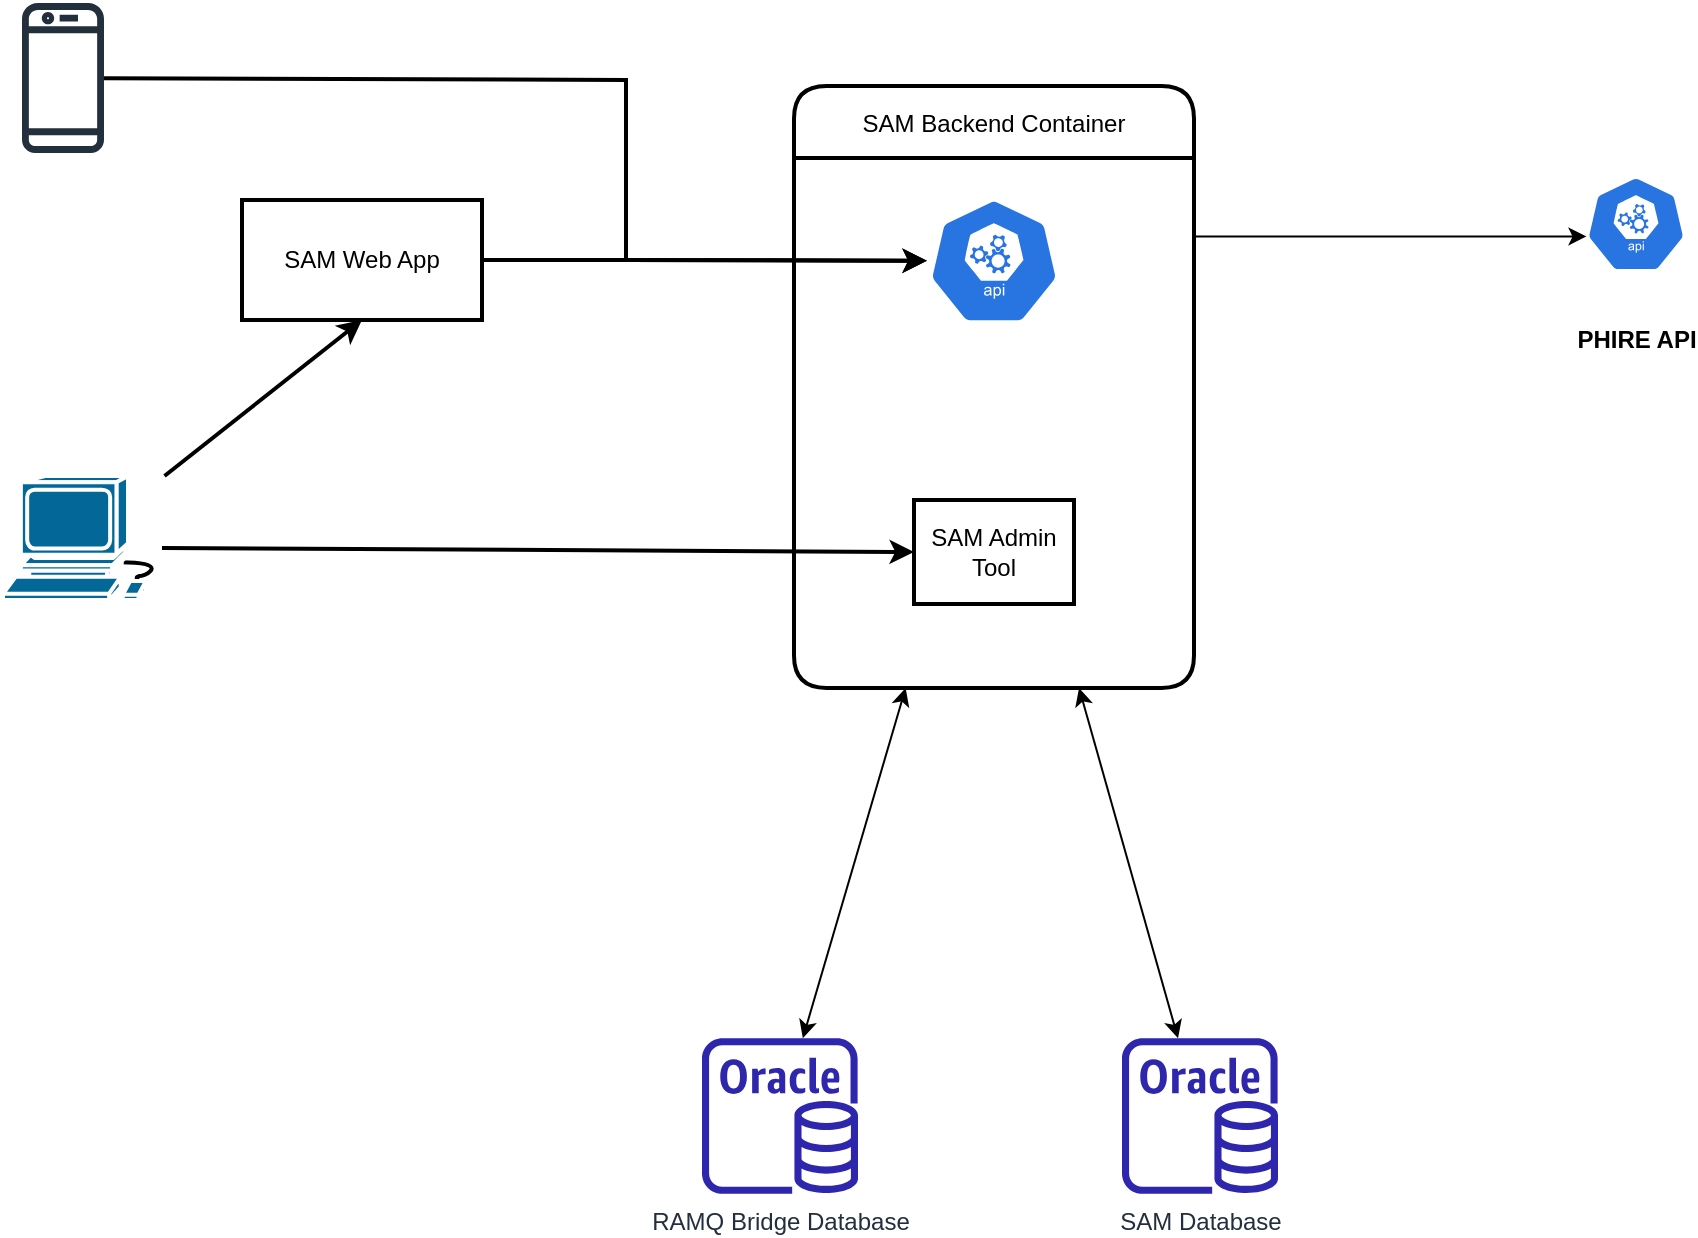 <mxfile version="20.2.3" type="device" pages="2"><diagram id="LH8D88tRAmaJe7LJaY00" name="sam"><mxGraphModel dx="1673" dy="1045" grid="1" gridSize="10" guides="1" tooltips="1" connect="1" arrows="1" fold="1" page="1" pageScale="1" pageWidth="1100" pageHeight="850" math="0" shadow="0"><root><mxCell id="0"/><mxCell id="1" parent="0"/><mxCell id="DPgULSc5egSfb5cOn5Uz-1" value="" style="sketch=0;outlineConnect=0;fontColor=#232F3E;gradientColor=none;fillColor=#232F3D;strokeColor=none;dashed=0;verticalLabelPosition=bottom;verticalAlign=top;align=center;html=1;fontSize=12;fontStyle=0;aspect=fixed;pointerEvents=1;shape=mxgraph.aws4.mobile_client;" parent="1" vertex="1"><mxGeometry x="48" y="81" width="41" height="78" as="geometry"/></mxCell><mxCell id="DPgULSc5egSfb5cOn5Uz-2" value="" style="shape=mxgraph.cisco.computers_and_peripherals.workstation;html=1;pointerEvents=1;dashed=0;fillColor=#036897;strokeColor=#ffffff;strokeWidth=2;verticalLabelPosition=bottom;verticalAlign=top;align=center;outlineConnect=0;" parent="1" vertex="1"><mxGeometry x="38.5" y="319" width="83" height="62" as="geometry"/></mxCell><mxCell id="DPgULSc5egSfb5cOn5Uz-4" value="SAM Web App" style="rounded=0;whiteSpace=wrap;html=1;strokeWidth=2;" parent="1" vertex="1"><mxGeometry x="158" y="181" width="120" height="60" as="geometry"/></mxCell><mxCell id="DPgULSc5egSfb5cOn5Uz-5" value="" style="sketch=0;html=1;dashed=0;whitespace=wrap;fillColor=#2875E2;strokeColor=#ffffff;points=[[0.005,0.63,0],[0.1,0.2,0],[0.9,0.2,0],[0.5,0,0],[0.995,0.63,0],[0.72,0.99,0],[0.5,1,0],[0.28,0.99,0]];shape=mxgraph.kubernetes.icon;prIcon=api" parent="1" vertex="1"><mxGeometry x="500.5" y="180" width="67" height="63" as="geometry"/></mxCell><mxCell id="DPgULSc5egSfb5cOn5Uz-9" value="SAM Database" style="sketch=0;outlineConnect=0;fontColor=#232F3E;gradientColor=none;fillColor=#2E27AD;strokeColor=none;dashed=0;verticalLabelPosition=bottom;verticalAlign=top;align=center;html=1;fontSize=12;fontStyle=0;aspect=fixed;pointerEvents=1;shape=mxgraph.aws4.rds_oracle_instance;" parent="1" vertex="1"><mxGeometry x="598" y="600" width="78" height="78" as="geometry"/></mxCell><mxCell id="DPgULSc5egSfb5cOn5Uz-12" value="SAM Admin Tool" style="rounded=0;whiteSpace=wrap;html=1;strokeWidth=2;" parent="1" vertex="1"><mxGeometry x="494" y="331" width="80" height="52" as="geometry"/></mxCell><mxCell id="DPgULSc5egSfb5cOn5Uz-21" value="" style="endArrow=classic;html=1;rounded=0;strokeWidth=2;" parent="1" source="DPgULSc5egSfb5cOn5Uz-1" target="DPgULSc5egSfb5cOn5Uz-5" edge="1"><mxGeometry width="50" height="50" relative="1" as="geometry"><mxPoint x="250" y="501" as="sourcePoint"/><mxPoint x="300" y="451" as="targetPoint"/><Array as="points"><mxPoint x="350" y="121"/><mxPoint x="350" y="211"/></Array></mxGeometry></mxCell><mxCell id="DPgULSc5egSfb5cOn5Uz-22" value="" style="endArrow=classic;html=1;rounded=0;strokeWidth=2;entryX=0.5;entryY=1;entryDx=0;entryDy=0;" parent="1" source="DPgULSc5egSfb5cOn5Uz-2" target="DPgULSc5egSfb5cOn5Uz-4" edge="1"><mxGeometry width="50" height="50" relative="1" as="geometry"><mxPoint x="100" y="271" as="sourcePoint"/><mxPoint x="150" y="221" as="targetPoint"/></mxGeometry></mxCell><mxCell id="DPgULSc5egSfb5cOn5Uz-24" value="" style="endArrow=classic;html=1;rounded=0;strokeWidth=2;exitX=1;exitY=0.5;exitDx=0;exitDy=0;" parent="1" source="DPgULSc5egSfb5cOn5Uz-4" target="DPgULSc5egSfb5cOn5Uz-5" edge="1"><mxGeometry width="50" height="50" relative="1" as="geometry"><mxPoint x="330" y="173" as="sourcePoint"/><mxPoint x="490.335" y="210.69" as="targetPoint"/><Array as="points"><mxPoint x="350" y="211"/></Array></mxGeometry></mxCell><mxCell id="DPgULSc5egSfb5cOn5Uz-26" value="" style="endArrow=classic;html=1;rounded=0;strokeWidth=2;entryX=0;entryY=0.5;entryDx=0;entryDy=0;" parent="1" target="DPgULSc5egSfb5cOn5Uz-12" edge="1"><mxGeometry width="50" height="50" relative="1" as="geometry"><mxPoint x="118" y="355" as="sourcePoint"/><mxPoint x="200" y="221" as="targetPoint"/></mxGeometry></mxCell><mxCell id="DPgULSc5egSfb5cOn5Uz-29" value="RAMQ Bridge Database" style="sketch=0;outlineConnect=0;fontColor=#232F3E;gradientColor=none;fillColor=#2E27AD;strokeColor=none;dashed=0;verticalLabelPosition=bottom;verticalAlign=top;align=center;html=1;fontSize=12;fontStyle=0;aspect=fixed;pointerEvents=1;shape=mxgraph.aws4.rds_oracle_instance;" parent="1" vertex="1"><mxGeometry x="388" y="600" width="78" height="78" as="geometry"/></mxCell><mxCell id="RlYyDm0CZQr2DvvC4wMH-3" value="SAM Backend Container" style="swimlane;rounded=1;fontSize=12;fontColor=#000000;strokeWidth=2;fontStyle=0;startSize=36;" vertex="1" parent="1"><mxGeometry x="434" y="124" width="200" height="301" as="geometry"/></mxCell><mxCell id="RlYyDm0CZQr2DvvC4wMH-4" value="" style="endArrow=classic;startArrow=classic;html=1;rounded=0;fontSize=10;fontColor=#000000;strokeWidth=1;" edge="1" parent="1" source="RlYyDm0CZQr2DvvC4wMH-3" target="DPgULSc5egSfb5cOn5Uz-29"><mxGeometry width="50" height="50" relative="1" as="geometry"><mxPoint x="408" y="460" as="sourcePoint"/><mxPoint x="148" y="670" as="targetPoint"/></mxGeometry></mxCell><mxCell id="RlYyDm0CZQr2DvvC4wMH-5" value="" style="endArrow=classic;startArrow=classic;html=1;rounded=0;fontSize=10;fontColor=#000000;strokeWidth=1;" edge="1" parent="1" source="RlYyDm0CZQr2DvvC4wMH-3" target="DPgULSc5egSfb5cOn5Uz-9"><mxGeometry width="50" height="50" relative="1" as="geometry"><mxPoint x="498" y="430" as="sourcePoint"/><mxPoint x="548" y="590" as="targetPoint"/></mxGeometry></mxCell><mxCell id="RlYyDm0CZQr2DvvC4wMH-8" value="&lt;br&gt;&lt;br&gt;&lt;br&gt;&lt;br&gt;&lt;br&gt;&lt;br&gt;&lt;br&gt;&lt;br&gt;&lt;b&gt;PHIRE API&lt;/b&gt;" style="sketch=0;html=1;dashed=0;whitespace=wrap;fillColor=#2875E2;strokeColor=#ffffff;points=[[0.005,0.63,0],[0.1,0.2,0],[0.9,0.2,0],[0.5,0,0],[0.995,0.63,0],[0.72,0.99,0],[0.5,1,0],[0.28,0.99,0]];shape=mxgraph.kubernetes.icon;prIcon=api;rounded=1;fontSize=12;fontColor=#000000;" vertex="1" parent="1"><mxGeometry x="830" y="169" width="50" height="48" as="geometry"/></mxCell><mxCell id="RlYyDm0CZQr2DvvC4wMH-10" value="" style="endArrow=classic;html=1;rounded=0;fontSize=12;fontColor=#000000;strokeWidth=1;entryX=0.005;entryY=0.63;entryDx=0;entryDy=0;entryPerimeter=0;exitX=1;exitY=0.25;exitDx=0;exitDy=0;" edge="1" parent="1" source="RlYyDm0CZQr2DvvC4wMH-3" target="RlYyDm0CZQr2DvvC4wMH-8"><mxGeometry width="50" height="50" relative="1" as="geometry"><mxPoint x="720" y="310" as="sourcePoint"/><mxPoint x="770" y="260" as="targetPoint"/></mxGeometry></mxCell></root></mxGraphModel></diagram><diagram id="K9J0mRjo13G4A5B1Z9ir" name="PHIRE - Microservices"><mxGraphModel dx="1138" dy="710" grid="1" gridSize="10" guides="1" tooltips="1" connect="1" arrows="1" fold="1" page="1" pageScale="1" pageWidth="1100" pageHeight="850" math="0" shadow="0"><root><mxCell id="0"/><mxCell id="1" parent="0"/><mxCell id="zbYZyDNUylUZESA3G1la-2" value="&lt;b&gt;&lt;font color=&quot;#000000&quot;&gt;PIM Microservice&lt;/font&gt;&lt;/b&gt;" style="aspect=fixed;perimeter=ellipsePerimeter;html=1;align=center;shadow=0;dashed=0;fontColor=#4277BB;labelBackgroundColor=#ffffff;fontSize=12;spacingTop=3;image;image=img/lib/ibm/applications/microservice.svg;" vertex="1" parent="1"><mxGeometry x="576" y="344" width="82.2" height="60" as="geometry"/></mxCell><mxCell id="zbYZyDNUylUZESA3G1la-8" value="&lt;b&gt;PHIRE Git Repository&lt;/b&gt;" style="verticalLabelPosition=bottom;html=1;verticalAlign=top;align=center;strokeColor=none;fillColor=#00BEF2;shape=mxgraph.azure.git_repository;" vertex="1" parent="1"><mxGeometry x="691.94" y="165" width="50" height="50" as="geometry"/></mxCell><mxCell id="zbYZyDNUylUZESA3G1la-10" value="&lt;b&gt;API Gateway&lt;span style=&quot;color: rgba(0, 0, 0, 0); font-family: monospace; font-size: 0px; text-align: start;&quot;&gt;%3CmxGraphModel%3E%3Croot%3E%3CmxCell%20id%3D%220%22%2F%3E%3CmxCell%20id%3D%221%22%20parent%3D%220%22%2F%3E%3CmxCell%20id%3D%222%22%20value%3D%22PIM%22%20style%3D%22aspect%3Dfixed%3Bperimeter%3DellipsePerimeter%3Bhtml%3D1%3Balign%3Dcenter%3Bshadow%3D0%3Bdashed%3D0%3BfontColor%3D%234277BB%3BlabelBackgroundColor%3D%23ffffff%3BfontSize%3D12%3BspacingTop%3D3%3Bimage%3Bimage%3Dimg%2Flib%2Fibm%2Fapplications%2Fmicroservice.svg%3B%22%20vertex%3D%221%22%20parent%3D%221%22%3E%3CmxGeometry%20x%3D%22170%22%20y%3D%2270%22%20width%3D%2282.2%22%20height%3D%2260%22%20as%3D%22geometry%22%2F%3E%3C%2FmxCell%3E%3C%2Froot%3E%3C%2FmxGraphModel%3E&lt;/span&gt;&lt;/b&gt;" style="sketch=0;points=[[0,0,0],[0.25,0,0],[0.5,0,0],[0.75,0,0],[1,0,0],[0,1,0],[0.25,1,0],[0.5,1,0],[0.75,1,0],[1,1,0],[0,0.25,0],[0,0.5,0],[0,0.75,0],[1,0.25,0],[1,0.5,0],[1,0.75,0]];outlineConnect=0;fontColor=#232F3E;gradientColor=#FF4F8B;gradientDirection=north;fillColor=#BC1356;strokeColor=#ffffff;dashed=0;verticalLabelPosition=bottom;verticalAlign=top;align=center;html=1;fontSize=12;fontStyle=0;aspect=fixed;shape=mxgraph.aws4.resourceIcon;resIcon=mxgraph.aws4.api_gateway;" vertex="1" parent="1"><mxGeometry x="335" y="348" width="56" height="56" as="geometry"/></mxCell><mxCell id="zbYZyDNUylUZESA3G1la-11" value="&lt;b&gt;Spring Cloud &lt;br&gt;Config Server&lt;span style=&quot;color: rgba(0, 0, 0, 0); font-family: monospace; font-size: 0px; text-align: start; background-color: rgb(248, 249, 250);&quot;&gt;%3CmxGraphModel%3E%3Croot%3E%3CmxCell%20id%3D%220%22%2F%3E%3CmxCell%20id%3D%221%22%20parent%3D%220%22%2F%3E%3CmxCell%20id%3D%222%22%20value%3D%22PIM%22%20style%3D%22aspect%3Dfixed%3Bperimeter%3DellipsePerimeter%3Bhtml%3D1%3Balign%3Dcenter%3Bshadow%3D0%3Bdashed%3D0%3BfontColor%3D%234277BB%3BlabelBackgroundColor%3D%23ffffff%3BfontSize%3D12%3BspacingTop%3D3%3Bimage%3Bimage%3Dimg%2Flib%2Fibm%2Fapplications%2Fmicroservice.svg%3B%22%20vertex%3D%221%22%20parent%3D%221%22%3E%3CmxGeometry%20x%3D%22170%22%20y%3D%2270%22%20width%3D%2282.2%22%20height%3D%2260%22%20as%3D%22geometry%22%2F%3E%3C%2FmxCell%3E%3C%2Froot%3E%3C%2FmxGraphModel%3E&lt;/span&gt;&lt;/b&gt;" style="aspect=fixed;html=1;points=[];align=center;image;fontSize=12;image=img/lib/azure2/compute/Azure_Spring_Cloud.svg;" vertex="1" parent="1"><mxGeometry x="335" y="160" width="66.94" height="63" as="geometry"/></mxCell><mxCell id="zbYZyDNUylUZESA3G1la-16" value="&lt;b&gt;SAM DB&lt;/b&gt;" style="image;html=1;image=img/lib/clip_art/computers/Database_128x128.png" vertex="1" parent="1"><mxGeometry x="790" y="425" width="60" height="60" as="geometry"/></mxCell><mxCell id="zbYZyDNUylUZESA3G1la-17" value="" style="endArrow=classic;html=1;rounded=0;strokeWidth=1;entryX=0;entryY=0.5;entryDx=0;entryDy=0;" edge="1" parent="1" source="zbYZyDNUylUZESA3G1la-2" target="zbYZyDNUylUZESA3G1la-16"><mxGeometry width="50" height="50" relative="1" as="geometry"><mxPoint x="659" y="609" as="sourcePoint"/><mxPoint x="406" y="689" as="targetPoint"/></mxGeometry></mxCell><mxCell id="zbYZyDNUylUZESA3G1la-21" value="" style="endArrow=classic;startArrow=classic;html=1;rounded=0;strokeWidth=1;entryX=0.5;entryY=1;entryDx=0;entryDy=0;entryPerimeter=0;exitX=0.5;exitY=0;exitDx=0;exitDy=0;exitPerimeter=0;" edge="1" parent="1" source="zbYZyDNUylUZESA3G1la-23" target="zbYZyDNUylUZESA3G1la-10"><mxGeometry width="50" height="50" relative="1" as="geometry"><mxPoint x="396" y="462" as="sourcePoint"/><mxPoint x="436" y="379" as="targetPoint"/></mxGeometry></mxCell><mxCell id="zbYZyDNUylUZESA3G1la-23" value="&lt;b&gt;Discovery Server&lt;/b&gt;" style="outlineConnect=0;dashed=0;verticalLabelPosition=bottom;verticalAlign=top;align=center;html=1;shape=mxgraph.aws3.application_discovery_service;fillColor=#5294CF;gradientColor=none;" vertex="1" parent="1"><mxGeometry x="339" y="543" width="50" height="60" as="geometry"/></mxCell><mxCell id="zbYZyDNUylUZESA3G1la-24" style="edgeStyle=orthogonalEdgeStyle;rounded=0;orthogonalLoop=1;jettySize=auto;html=1;exitX=0.5;exitY=1;exitDx=0;exitDy=0;exitPerimeter=0;strokeWidth=2;" edge="1" parent="1" source="zbYZyDNUylUZESA3G1la-23" target="zbYZyDNUylUZESA3G1la-23"><mxGeometry relative="1" as="geometry"/></mxCell><mxCell id="zbYZyDNUylUZESA3G1la-27" value="" style="endArrow=classic;html=1;rounded=0;strokeWidth=1;entryX=0;entryY=0.5;entryDx=0;entryDy=0;entryPerimeter=0;" edge="1" parent="1" source="zbYZyDNUylUZESA3G1la-11" target="zbYZyDNUylUZESA3G1la-8"><mxGeometry width="50" height="50" relative="1" as="geometry"><mxPoint x="11.94" y="533" as="sourcePoint"/><mxPoint x="61.94" y="483" as="targetPoint"/></mxGeometry></mxCell><mxCell id="zbYZyDNUylUZESA3G1la-28" value="" style="endArrow=classic;html=1;rounded=0;strokeWidth=1;entryX=1;entryY=0.5;entryDx=0;entryDy=0;entryPerimeter=0;exitX=0;exitY=1;exitDx=0;exitDy=0;dashed=1;" edge="1" parent="1" source="zbYZyDNUylUZESA3G1la-2" target="zbYZyDNUylUZESA3G1la-23"><mxGeometry width="50" height="50" relative="1" as="geometry"><mxPoint x="686" y="722" as="sourcePoint"/><mxPoint x="736" y="672" as="targetPoint"/></mxGeometry></mxCell><mxCell id="zbYZyDNUylUZESA3G1la-29" value="" style="endArrow=classic;html=1;rounded=0;strokeWidth=1;entryX=0;entryY=0.5;entryDx=0;entryDy=0;" edge="1" parent="1" source="zbYZyDNUylUZESA3G1la-10" target="zbYZyDNUylUZESA3G1la-2"><mxGeometry width="50" height="50" relative="1" as="geometry"><mxPoint x="526" y="412" as="sourcePoint"/><mxPoint x="576" y="362" as="targetPoint"/></mxGeometry></mxCell><mxCell id="zbYZyDNUylUZESA3G1la-35" value="&lt;b&gt;REST Client&lt;/b&gt;" style="rounded=1;whiteSpace=wrap;html=1;fontSize=10;" vertex="1" parent="1"><mxGeometry x="75" y="345" width="120" height="60" as="geometry"/></mxCell><mxCell id="zbYZyDNUylUZESA3G1la-36" value="" style="endArrow=classic;startArrow=classic;html=1;rounded=0;fontSize=10;strokeWidth=1;entryX=0;entryY=0.5;entryDx=0;entryDy=0;entryPerimeter=0;exitX=1;exitY=0.5;exitDx=0;exitDy=0;" edge="1" parent="1" source="zbYZyDNUylUZESA3G1la-35" target="zbYZyDNUylUZESA3G1la-10"><mxGeometry width="50" height="50" relative="1" as="geometry"><mxPoint x="260" y="430" as="sourcePoint"/><mxPoint x="310" y="380" as="targetPoint"/></mxGeometry></mxCell></root></mxGraphModel></diagram></mxfile>